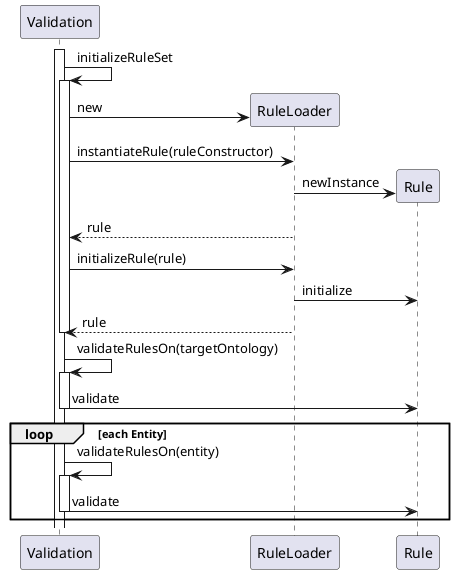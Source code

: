 @startuml


participant Validation
participant RuleLoader
participant Rule

activate Validation

Validation -> Validation : initializeRuleSet
activate Validation
    create RuleLoader
    Validation -> RuleLoader : new
    Validation -> RuleLoader : instantiateRule(ruleConstructor)
    create Rule
    RuleLoader -> Rule : newInstance
    RuleLoader --> Validation : rule
    Validation -> RuleLoader : initializeRule(rule)
    RuleLoader -> Rule : initialize
    RuleLoader --> Validation : rule
deactivate Validation


Validation -> Validation : validateRulesOn(targetOntology)
activate Validation
    Validation -> Rule : validate
deactivate Validation

loop each Entity
    Validation -> Validation : validateRulesOn(entity)
    activate Validation
        Validation -> Rule : validate
    deactivate Validation
end
@enduml